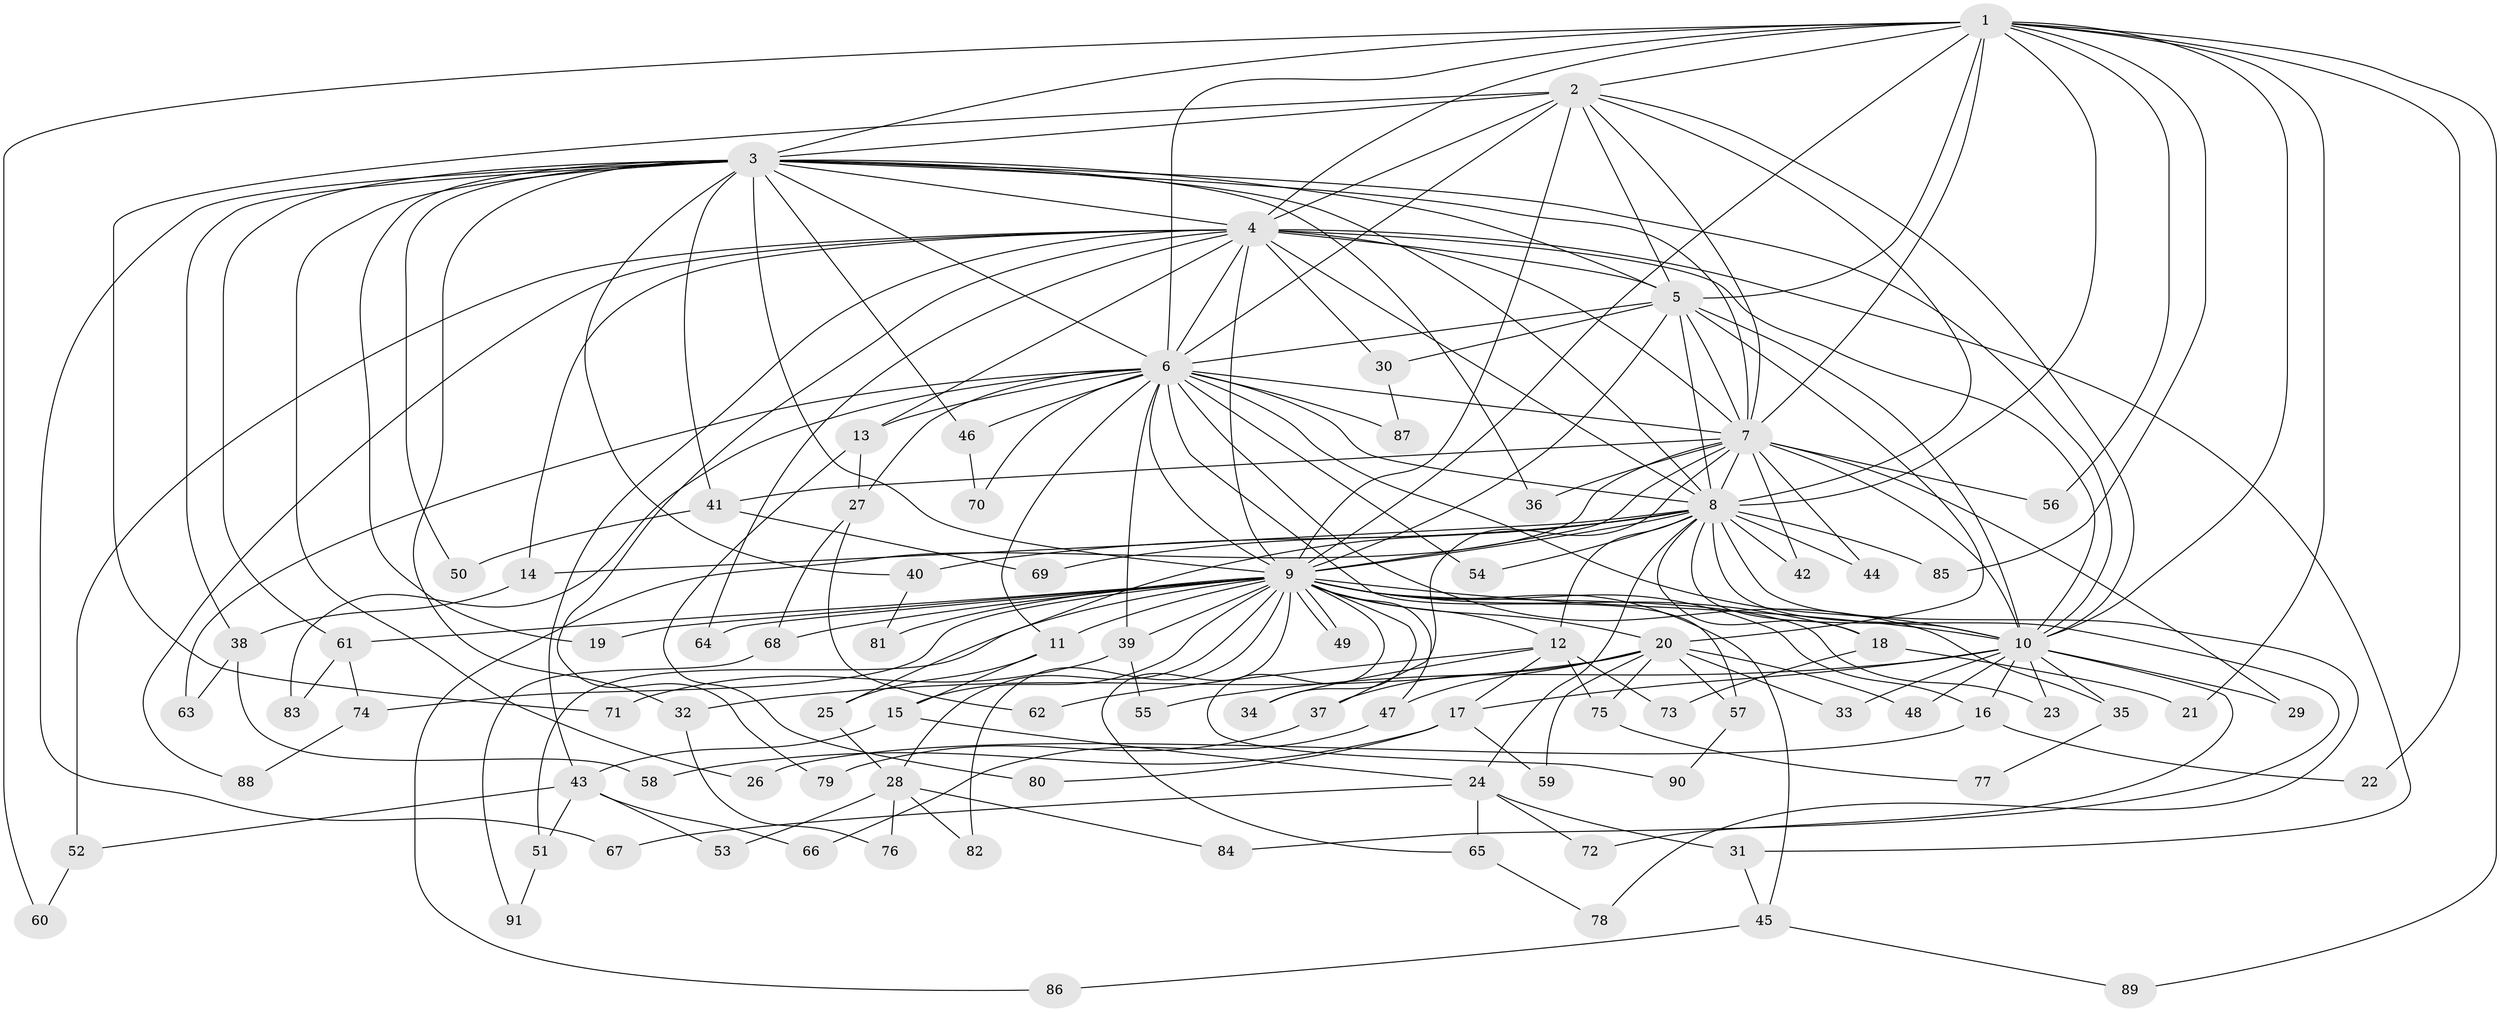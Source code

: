 // Generated by graph-tools (version 1.1) at 2025/10/02/27/25 16:10:58]
// undirected, 91 vertices, 207 edges
graph export_dot {
graph [start="1"]
  node [color=gray90,style=filled];
  1;
  2;
  3;
  4;
  5;
  6;
  7;
  8;
  9;
  10;
  11;
  12;
  13;
  14;
  15;
  16;
  17;
  18;
  19;
  20;
  21;
  22;
  23;
  24;
  25;
  26;
  27;
  28;
  29;
  30;
  31;
  32;
  33;
  34;
  35;
  36;
  37;
  38;
  39;
  40;
  41;
  42;
  43;
  44;
  45;
  46;
  47;
  48;
  49;
  50;
  51;
  52;
  53;
  54;
  55;
  56;
  57;
  58;
  59;
  60;
  61;
  62;
  63;
  64;
  65;
  66;
  67;
  68;
  69;
  70;
  71;
  72;
  73;
  74;
  75;
  76;
  77;
  78;
  79;
  80;
  81;
  82;
  83;
  84;
  85;
  86;
  87;
  88;
  89;
  90;
  91;
  1 -- 2;
  1 -- 3;
  1 -- 4;
  1 -- 5;
  1 -- 6;
  1 -- 7;
  1 -- 8;
  1 -- 9;
  1 -- 10;
  1 -- 21;
  1 -- 22;
  1 -- 56;
  1 -- 60;
  1 -- 85;
  1 -- 89;
  2 -- 3;
  2 -- 4;
  2 -- 5;
  2 -- 6;
  2 -- 7;
  2 -- 8;
  2 -- 9;
  2 -- 10;
  2 -- 71;
  3 -- 4;
  3 -- 5;
  3 -- 6;
  3 -- 7;
  3 -- 8;
  3 -- 9;
  3 -- 10;
  3 -- 19;
  3 -- 26;
  3 -- 32;
  3 -- 36;
  3 -- 38;
  3 -- 40;
  3 -- 41;
  3 -- 46;
  3 -- 50;
  3 -- 61;
  3 -- 67;
  4 -- 5;
  4 -- 6;
  4 -- 7;
  4 -- 8;
  4 -- 9;
  4 -- 10;
  4 -- 13;
  4 -- 14;
  4 -- 30;
  4 -- 31;
  4 -- 43;
  4 -- 52;
  4 -- 64;
  4 -- 79;
  4 -- 88;
  5 -- 6;
  5 -- 7;
  5 -- 8;
  5 -- 9;
  5 -- 10;
  5 -- 20;
  5 -- 30;
  6 -- 7;
  6 -- 8;
  6 -- 9;
  6 -- 10;
  6 -- 11;
  6 -- 13;
  6 -- 27;
  6 -- 35;
  6 -- 39;
  6 -- 46;
  6 -- 54;
  6 -- 57;
  6 -- 63;
  6 -- 70;
  6 -- 83;
  6 -- 87;
  7 -- 8;
  7 -- 9;
  7 -- 10;
  7 -- 29;
  7 -- 36;
  7 -- 37;
  7 -- 41;
  7 -- 42;
  7 -- 44;
  7 -- 56;
  7 -- 86;
  8 -- 9;
  8 -- 10;
  8 -- 12;
  8 -- 14;
  8 -- 18;
  8 -- 24;
  8 -- 25;
  8 -- 40;
  8 -- 42;
  8 -- 44;
  8 -- 54;
  8 -- 69;
  8 -- 78;
  8 -- 84;
  8 -- 85;
  9 -- 10;
  9 -- 11;
  9 -- 12;
  9 -- 15;
  9 -- 16;
  9 -- 18;
  9 -- 19;
  9 -- 20;
  9 -- 23;
  9 -- 28;
  9 -- 34;
  9 -- 39;
  9 -- 45;
  9 -- 47;
  9 -- 49;
  9 -- 49;
  9 -- 51;
  9 -- 61;
  9 -- 64;
  9 -- 65;
  9 -- 68;
  9 -- 74;
  9 -- 81;
  9 -- 82;
  9 -- 90;
  10 -- 16;
  10 -- 17;
  10 -- 23;
  10 -- 29;
  10 -- 33;
  10 -- 35;
  10 -- 48;
  10 -- 55;
  10 -- 72;
  11 -- 15;
  11 -- 25;
  12 -- 17;
  12 -- 34;
  12 -- 62;
  12 -- 73;
  12 -- 75;
  13 -- 27;
  13 -- 80;
  14 -- 38;
  15 -- 24;
  15 -- 43;
  16 -- 22;
  16 -- 26;
  17 -- 58;
  17 -- 59;
  17 -- 80;
  18 -- 21;
  18 -- 73;
  20 -- 32;
  20 -- 33;
  20 -- 37;
  20 -- 47;
  20 -- 48;
  20 -- 57;
  20 -- 59;
  20 -- 75;
  24 -- 31;
  24 -- 65;
  24 -- 67;
  24 -- 72;
  25 -- 28;
  27 -- 62;
  27 -- 68;
  28 -- 53;
  28 -- 76;
  28 -- 82;
  28 -- 84;
  30 -- 87;
  31 -- 45;
  32 -- 76;
  35 -- 77;
  37 -- 79;
  38 -- 58;
  38 -- 63;
  39 -- 55;
  39 -- 71;
  40 -- 81;
  41 -- 50;
  41 -- 69;
  43 -- 51;
  43 -- 52;
  43 -- 53;
  43 -- 66;
  45 -- 86;
  45 -- 89;
  46 -- 70;
  47 -- 66;
  51 -- 91;
  52 -- 60;
  57 -- 90;
  61 -- 74;
  61 -- 83;
  65 -- 78;
  68 -- 91;
  74 -- 88;
  75 -- 77;
}
